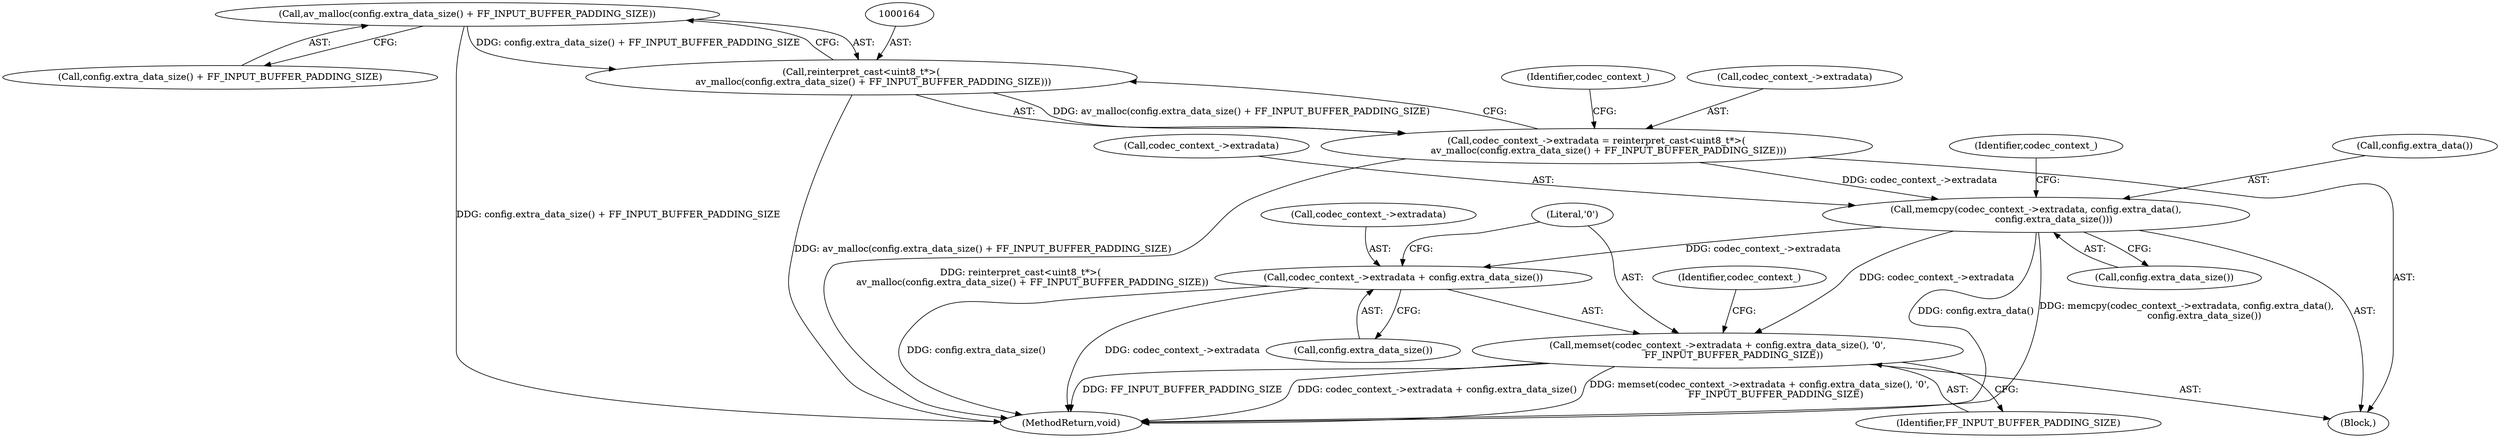 digraph "0_Chrome_d304b5ec1b16766ea2cb552a27dc14df848d6a0e@API" {
"1000165" [label="(Call,av_malloc(config.extra_data_size() + FF_INPUT_BUFFER_PADDING_SIZE))"];
"1000163" [label="(Call,reinterpret_cast<uint8_t*>(\n        av_malloc(config.extra_data_size() + FF_INPUT_BUFFER_PADDING_SIZE)))"];
"1000159" [label="(Call,codec_context_->extradata = reinterpret_cast<uint8_t*>(\n        av_malloc(config.extra_data_size() + FF_INPUT_BUFFER_PADDING_SIZE)))"];
"1000169" [label="(Call,memcpy(codec_context_->extradata, config.extra_data(),\n            config.extra_data_size()))"];
"1000175" [label="(Call,memset(codec_context_->extradata + config.extra_data_size(), '\0',\n           FF_INPUT_BUFFER_PADDING_SIZE))"];
"1000176" [label="(Call,codec_context_->extradata + config.extra_data_size())"];
"1000175" [label="(Call,memset(codec_context_->extradata + config.extra_data_size(), '\0',\n           FF_INPUT_BUFFER_PADDING_SIZE))"];
"1000344" [label="(MethodReturn,void)"];
"1000180" [label="(Call,config.extra_data_size())"];
"1000153" [label="(Block,)"];
"1000163" [label="(Call,reinterpret_cast<uint8_t*>(\n        av_malloc(config.extra_data_size() + FF_INPUT_BUFFER_PADDING_SIZE)))"];
"1000173" [label="(Call,config.extra_data())"];
"1000170" [label="(Call,codec_context_->extradata)"];
"1000176" [label="(Call,codec_context_->extradata + config.extra_data_size())"];
"1000177" [label="(Call,codec_context_->extradata)"];
"1000160" [label="(Call,codec_context_->extradata)"];
"1000169" [label="(Call,memcpy(codec_context_->extradata, config.extra_data(),\n            config.extra_data_size()))"];
"1000174" [label="(Call,config.extra_data_size())"];
"1000185" [label="(Identifier,codec_context_)"];
"1000165" [label="(Call,av_malloc(config.extra_data_size() + FF_INPUT_BUFFER_PADDING_SIZE))"];
"1000178" [label="(Identifier,codec_context_)"];
"1000171" [label="(Identifier,codec_context_)"];
"1000159" [label="(Call,codec_context_->extradata = reinterpret_cast<uint8_t*>(\n        av_malloc(config.extra_data_size() + FF_INPUT_BUFFER_PADDING_SIZE)))"];
"1000166" [label="(Call,config.extra_data_size() + FF_INPUT_BUFFER_PADDING_SIZE)"];
"1000181" [label="(Literal,'\0')"];
"1000182" [label="(Identifier,FF_INPUT_BUFFER_PADDING_SIZE)"];
"1000165" -> "1000163"  [label="AST: "];
"1000165" -> "1000166"  [label="CFG: "];
"1000166" -> "1000165"  [label="AST: "];
"1000163" -> "1000165"  [label="CFG: "];
"1000165" -> "1000344"  [label="DDG: config.extra_data_size() + FF_INPUT_BUFFER_PADDING_SIZE"];
"1000165" -> "1000163"  [label="DDG: config.extra_data_size() + FF_INPUT_BUFFER_PADDING_SIZE"];
"1000163" -> "1000159"  [label="AST: "];
"1000164" -> "1000163"  [label="AST: "];
"1000159" -> "1000163"  [label="CFG: "];
"1000163" -> "1000344"  [label="DDG: av_malloc(config.extra_data_size() + FF_INPUT_BUFFER_PADDING_SIZE)"];
"1000163" -> "1000159"  [label="DDG: av_malloc(config.extra_data_size() + FF_INPUT_BUFFER_PADDING_SIZE)"];
"1000159" -> "1000153"  [label="AST: "];
"1000160" -> "1000159"  [label="AST: "];
"1000171" -> "1000159"  [label="CFG: "];
"1000159" -> "1000344"  [label="DDG: reinterpret_cast<uint8_t*>(\n        av_malloc(config.extra_data_size() + FF_INPUT_BUFFER_PADDING_SIZE))"];
"1000159" -> "1000169"  [label="DDG: codec_context_->extradata"];
"1000169" -> "1000153"  [label="AST: "];
"1000169" -> "1000174"  [label="CFG: "];
"1000170" -> "1000169"  [label="AST: "];
"1000173" -> "1000169"  [label="AST: "];
"1000174" -> "1000169"  [label="AST: "];
"1000178" -> "1000169"  [label="CFG: "];
"1000169" -> "1000344"  [label="DDG: memcpy(codec_context_->extradata, config.extra_data(),\n            config.extra_data_size())"];
"1000169" -> "1000344"  [label="DDG: config.extra_data()"];
"1000169" -> "1000175"  [label="DDG: codec_context_->extradata"];
"1000169" -> "1000176"  [label="DDG: codec_context_->extradata"];
"1000175" -> "1000153"  [label="AST: "];
"1000175" -> "1000182"  [label="CFG: "];
"1000176" -> "1000175"  [label="AST: "];
"1000181" -> "1000175"  [label="AST: "];
"1000182" -> "1000175"  [label="AST: "];
"1000185" -> "1000175"  [label="CFG: "];
"1000175" -> "1000344"  [label="DDG: FF_INPUT_BUFFER_PADDING_SIZE"];
"1000175" -> "1000344"  [label="DDG: codec_context_->extradata + config.extra_data_size()"];
"1000175" -> "1000344"  [label="DDG: memset(codec_context_->extradata + config.extra_data_size(), '\0',\n           FF_INPUT_BUFFER_PADDING_SIZE)"];
"1000176" -> "1000180"  [label="CFG: "];
"1000177" -> "1000176"  [label="AST: "];
"1000180" -> "1000176"  [label="AST: "];
"1000181" -> "1000176"  [label="CFG: "];
"1000176" -> "1000344"  [label="DDG: config.extra_data_size()"];
"1000176" -> "1000344"  [label="DDG: codec_context_->extradata"];
}
